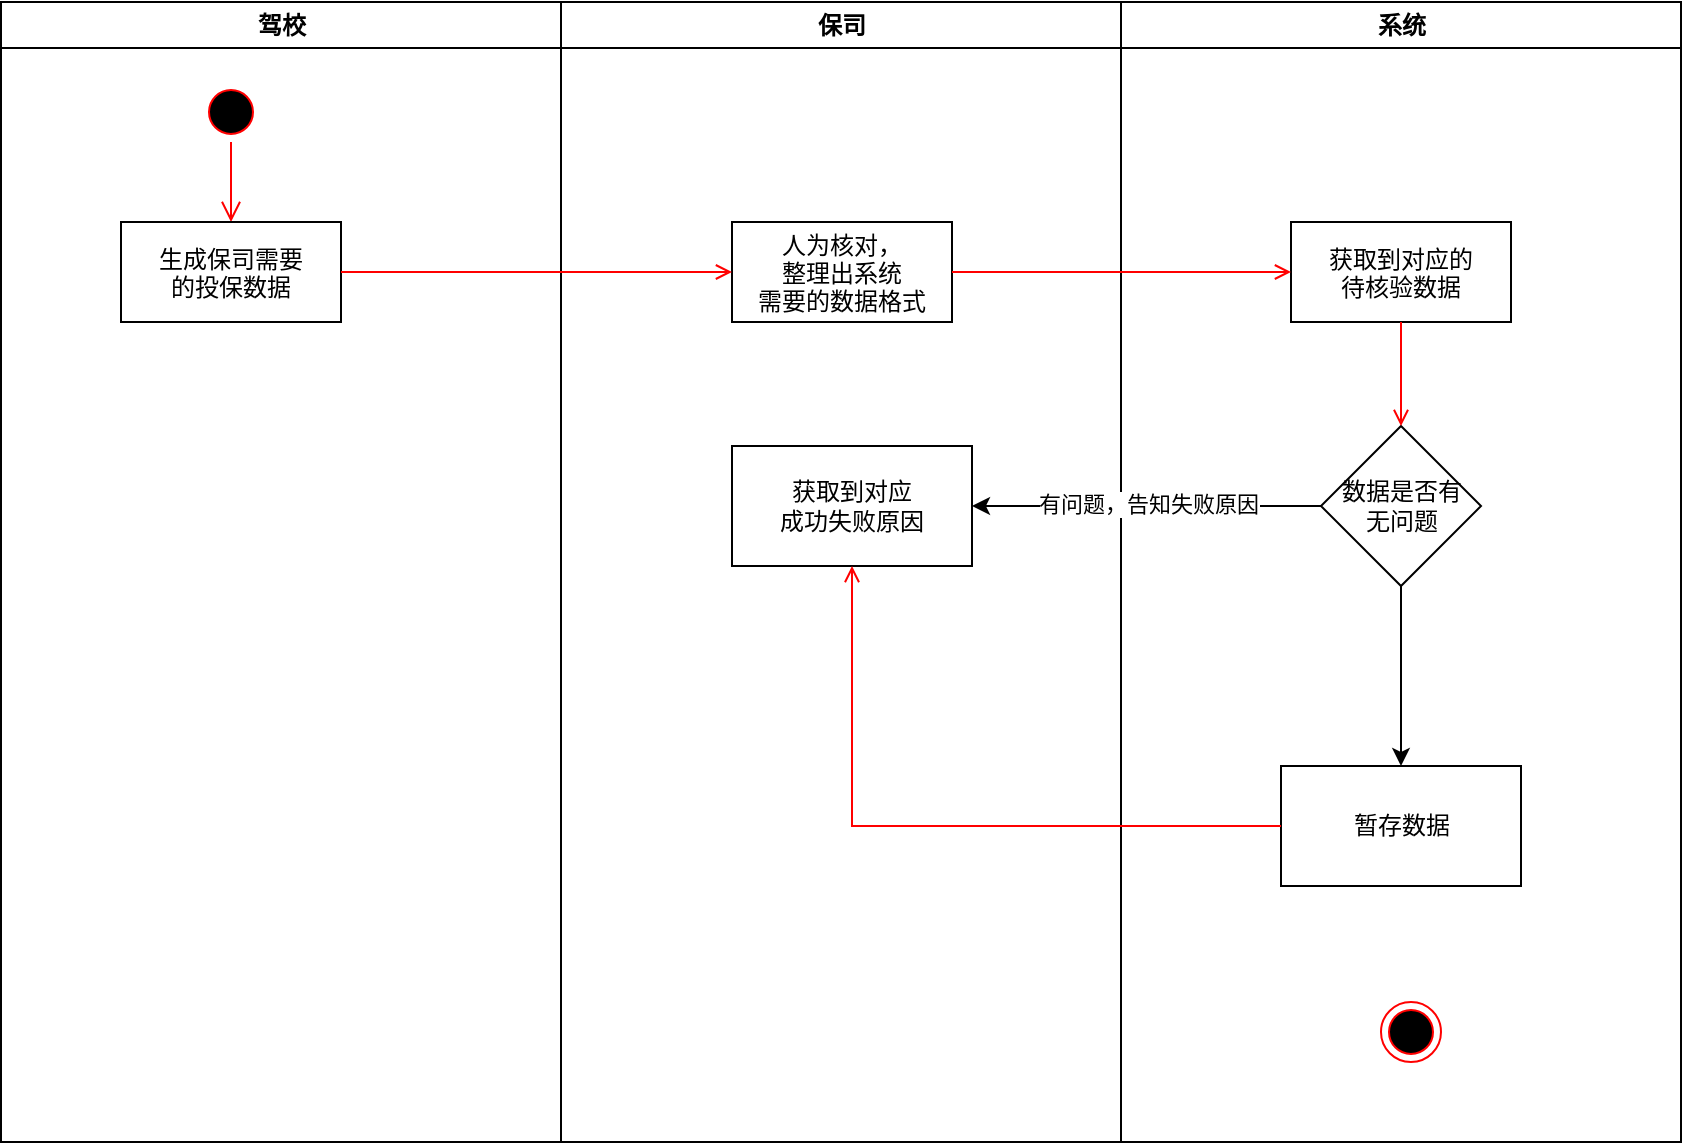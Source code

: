 <mxfile version="14.6.12" type="github">
  <diagram name="Page-1" id="e7e014a7-5840-1c2e-5031-d8a46d1fe8dd">
    <mxGraphModel dx="946" dy="517" grid="1" gridSize="10" guides="1" tooltips="1" connect="1" arrows="1" fold="1" page="1" pageScale="1" pageWidth="1169" pageHeight="826" background="#ffffff" math="0" shadow="0">
      <root>
        <mxCell id="0" />
        <mxCell id="1" parent="0" />
        <mxCell id="2" value="驾校" style="swimlane;whiteSpace=wrap" parent="1" vertex="1">
          <mxGeometry x="164.5" y="128" width="280" height="570" as="geometry" />
        </mxCell>
        <mxCell id="5" value="" style="ellipse;shape=startState;fillColor=#000000;strokeColor=#ff0000;" parent="2" vertex="1">
          <mxGeometry x="100" y="40" width="30" height="30" as="geometry" />
        </mxCell>
        <mxCell id="6" value="" style="edgeStyle=elbowEdgeStyle;elbow=horizontal;verticalAlign=bottom;endArrow=open;endSize=8;strokeColor=#FF0000;endFill=1;rounded=0" parent="2" source="5" target="7" edge="1">
          <mxGeometry x="100" y="40" as="geometry">
            <mxPoint x="115" y="110" as="targetPoint" />
          </mxGeometry>
        </mxCell>
        <mxCell id="7" value="生成保司需要&#xa;的投保数据" style="" parent="2" vertex="1">
          <mxGeometry x="60" y="110" width="110" height="50" as="geometry" />
        </mxCell>
        <mxCell id="3" value="保司" style="swimlane;whiteSpace=wrap" parent="1" vertex="1">
          <mxGeometry x="444.5" y="128" width="280" height="570" as="geometry" />
        </mxCell>
        <mxCell id="15" value="人为核对，&#xa;整理出系统&#xa;需要的数据格式" style="" parent="3" vertex="1">
          <mxGeometry x="85.5" y="110" width="110" height="50" as="geometry" />
        </mxCell>
        <mxCell id="6uc3DW0a4A-orKG1fHZI-47" value="获取到对应&lt;br&gt;成功失败原因" style="whiteSpace=wrap;html=1;" vertex="1" parent="3">
          <mxGeometry x="85.5" y="222" width="120" height="60" as="geometry" />
        </mxCell>
        <mxCell id="4" value="系统" style="swimlane;whiteSpace=wrap" parent="1" vertex="1">
          <mxGeometry x="724.5" y="128" width="280" height="570" as="geometry" />
        </mxCell>
        <mxCell id="38" value="" style="ellipse;shape=endState;fillColor=#000000;strokeColor=#ff0000" parent="4" vertex="1">
          <mxGeometry x="130" y="500" width="30" height="30" as="geometry" />
        </mxCell>
        <mxCell id="6uc3DW0a4A-orKG1fHZI-41" value="获取到对应的&#xa;待核验数据" style="" vertex="1" parent="4">
          <mxGeometry x="85" y="110" width="110" height="50" as="geometry" />
        </mxCell>
        <mxCell id="6uc3DW0a4A-orKG1fHZI-42" value="数据是否有&lt;br&gt;无问题" style="rhombus;whiteSpace=wrap;html=1;" vertex="1" parent="4">
          <mxGeometry x="100" y="212" width="80" height="80" as="geometry" />
        </mxCell>
        <mxCell id="6uc3DW0a4A-orKG1fHZI-44" value="" style="endArrow=open;strokeColor=#FF0000;endFill=1;rounded=0;exitX=0.5;exitY=1;exitDx=0;exitDy=0;entryX=0.5;entryY=0;entryDx=0;entryDy=0;" edge="1" parent="4" source="6uc3DW0a4A-orKG1fHZI-41" target="6uc3DW0a4A-orKG1fHZI-42">
          <mxGeometry relative="1" as="geometry">
            <mxPoint x="-74.5" y="145" as="sourcePoint" />
            <mxPoint x="75.5" y="202" as="targetPoint" />
          </mxGeometry>
        </mxCell>
        <mxCell id="9" value="" style="endArrow=open;strokeColor=#FF0000;endFill=1;rounded=0;entryX=0;entryY=0.5;entryDx=0;entryDy=0;" parent="1" source="7" target="15" edge="1">
          <mxGeometry relative="1" as="geometry">
            <mxPoint x="279.5" y="348" as="targetPoint" />
            <Array as="points">
              <mxPoint x="470" y="263" />
            </Array>
          </mxGeometry>
        </mxCell>
        <mxCell id="17" value="" style="endArrow=open;strokeColor=#FF0000;endFill=1;rounded=0" parent="1" source="15" target="6uc3DW0a4A-orKG1fHZI-41" edge="1">
          <mxGeometry relative="1" as="geometry">
            <mxPoint x="519.5" y="348" as="targetPoint" />
          </mxGeometry>
        </mxCell>
        <mxCell id="6uc3DW0a4A-orKG1fHZI-45" value="暂存数据" style="whiteSpace=wrap;html=1;" vertex="1" parent="1">
          <mxGeometry x="804.5" y="510" width="120" height="60" as="geometry" />
        </mxCell>
        <mxCell id="6uc3DW0a4A-orKG1fHZI-46" value="" style="edgeStyle=orthogonalEdgeStyle;rounded=0;orthogonalLoop=1;jettySize=auto;html=1;" edge="1" parent="1" source="6uc3DW0a4A-orKG1fHZI-42" target="6uc3DW0a4A-orKG1fHZI-45">
          <mxGeometry relative="1" as="geometry" />
        </mxCell>
        <mxCell id="6uc3DW0a4A-orKG1fHZI-48" value="" style="edgeStyle=orthogonalEdgeStyle;rounded=0;orthogonalLoop=1;jettySize=auto;html=1;" edge="1" parent="1" source="6uc3DW0a4A-orKG1fHZI-42" target="6uc3DW0a4A-orKG1fHZI-47">
          <mxGeometry relative="1" as="geometry" />
        </mxCell>
        <mxCell id="6uc3DW0a4A-orKG1fHZI-49" value="有问题，告知失败原因" style="edgeLabel;html=1;align=center;verticalAlign=middle;resizable=0;points=[];" vertex="1" connectable="0" parent="6uc3DW0a4A-orKG1fHZI-48">
          <mxGeometry x="-0.009" y="-1" relative="1" as="geometry">
            <mxPoint as="offset" />
          </mxGeometry>
        </mxCell>
        <mxCell id="6uc3DW0a4A-orKG1fHZI-50" value="" style="endArrow=open;strokeColor=#FF0000;endFill=1;rounded=0;exitX=0;exitY=0.5;exitDx=0;exitDy=0;entryX=0.5;entryY=1;entryDx=0;entryDy=0;" edge="1" parent="1" source="6uc3DW0a4A-orKG1fHZI-45" target="6uc3DW0a4A-orKG1fHZI-47">
          <mxGeometry relative="1" as="geometry">
            <mxPoint x="344.5" y="273" as="sourcePoint" />
            <mxPoint x="540" y="273" as="targetPoint" />
            <Array as="points">
              <mxPoint x="590" y="540" />
            </Array>
          </mxGeometry>
        </mxCell>
      </root>
    </mxGraphModel>
  </diagram>
</mxfile>
